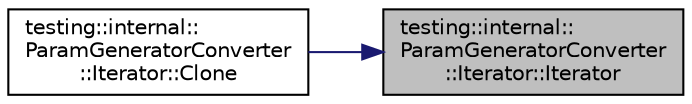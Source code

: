 digraph "testing::internal::ParamGeneratorConverter::Iterator::Iterator"
{
 // LATEX_PDF_SIZE
  bgcolor="transparent";
  edge [fontname="Helvetica",fontsize="10",labelfontname="Helvetica",labelfontsize="10"];
  node [fontname="Helvetica",fontsize="10",shape=record];
  rankdir="RL";
  Node1 [label="testing::internal::\lParamGeneratorConverter\l::Iterator::Iterator",height=0.2,width=0.4,color="black", fillcolor="grey75", style="filled", fontcolor="black",tooltip=" "];
  Node1 -> Node2 [dir="back",color="midnightblue",fontsize="10",style="solid",fontname="Helvetica"];
  Node2 [label="testing::internal::\lParamGeneratorConverter\l::Iterator::Clone",height=0.2,width=0.4,color="black",URL="$classtesting_1_1internal_1_1ParamGeneratorConverter_1_1Iterator.html#add521e08fdc62ad435aad1aeba508958",tooltip=" "];
}
